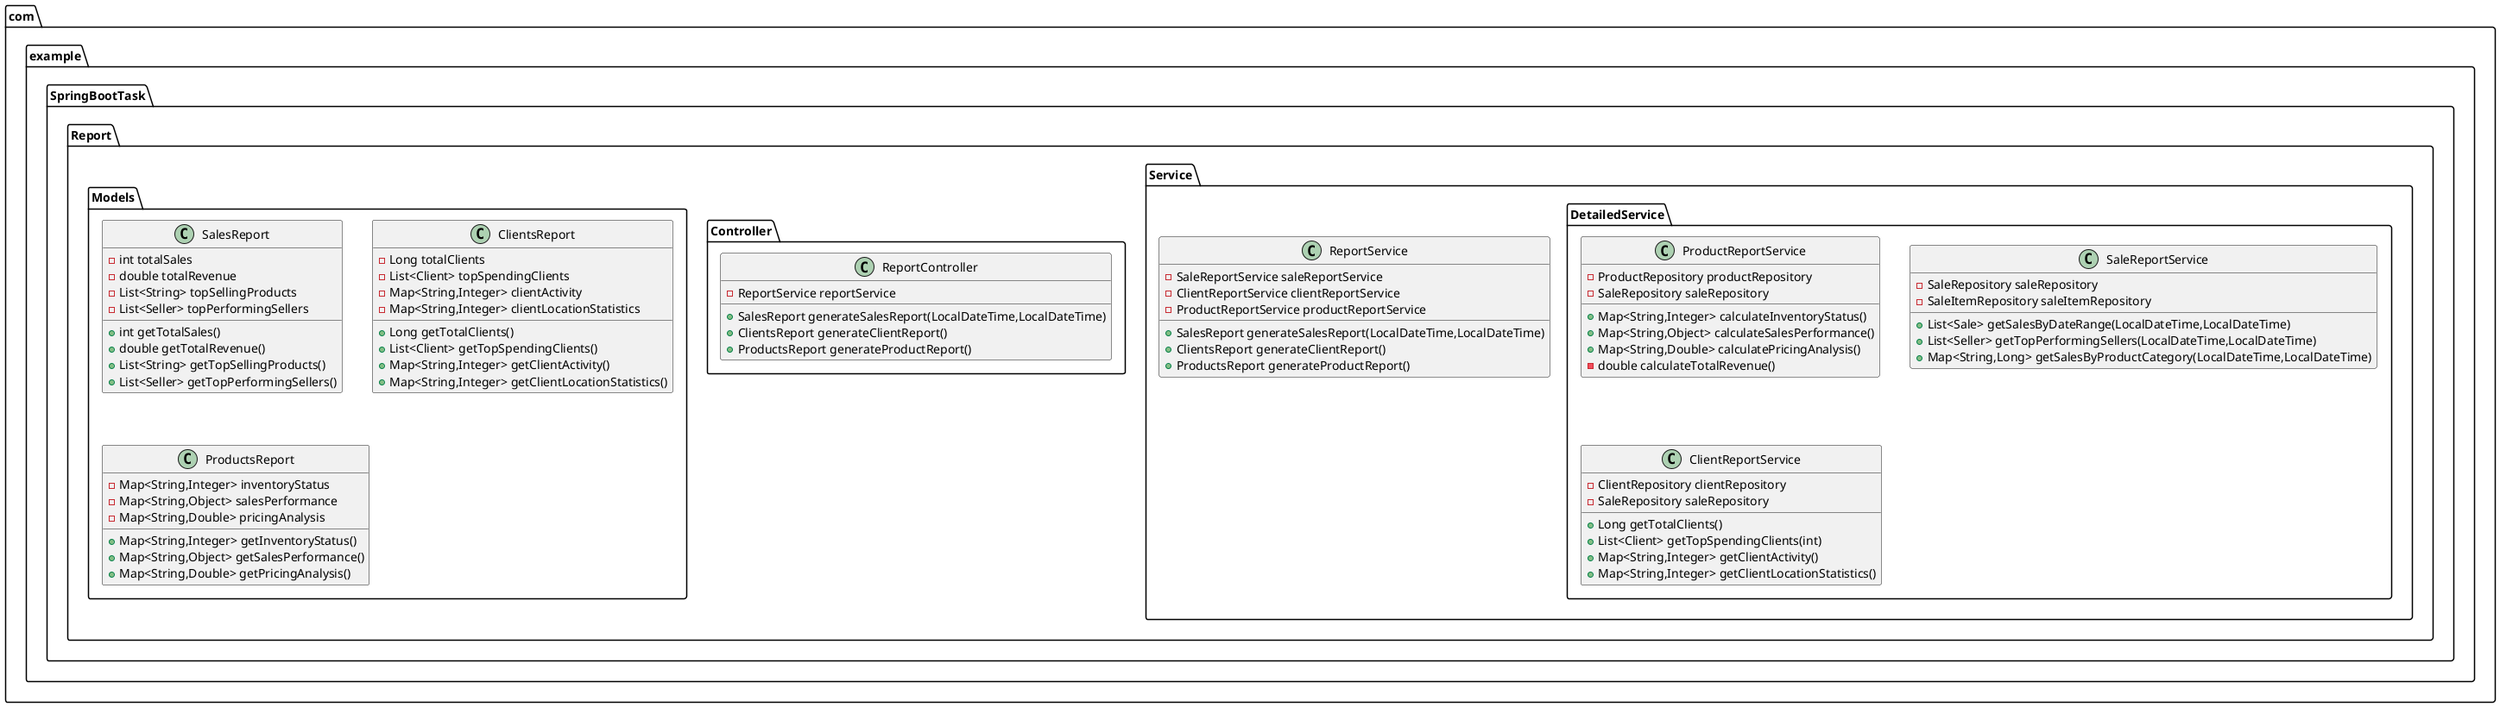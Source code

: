 @startuml
class com.example.SpringBootTask.Report.Service.DetailedService.ProductReportService {
- ProductRepository productRepository
- SaleRepository saleRepository
+ Map<String,Integer> calculateInventoryStatus()
+ Map<String,Object> calculateSalesPerformance()
+ Map<String,Double> calculatePricingAnalysis()
- double calculateTotalRevenue()
}


class com.example.SpringBootTask.Report.Service.DetailedService.SaleReportService {
- SaleRepository saleRepository
- SaleItemRepository saleItemRepository
+ List<Sale> getSalesByDateRange(LocalDateTime,LocalDateTime)
+ List<Seller> getTopPerformingSellers(LocalDateTime,LocalDateTime)
+ Map<String,Long> getSalesByProductCategory(LocalDateTime,LocalDateTime)
}


class com.example.SpringBootTask.Report.Controller.ReportController {
- ReportService reportService
+ SalesReport generateSalesReport(LocalDateTime,LocalDateTime)
+ ClientsReport generateClientReport()
+ ProductsReport generateProductReport()
}


class com.example.SpringBootTask.Report.Models.SalesReport {
- int totalSales
- double totalRevenue
- List<String> topSellingProducts
- List<Seller> topPerformingSellers
+ int getTotalSales()
+ double getTotalRevenue()
+ List<String> getTopSellingProducts()
+ List<Seller> getTopPerformingSellers()
}


class com.example.SpringBootTask.Report.Service.DetailedService.ClientReportService {
- ClientRepository clientRepository
- SaleRepository saleRepository
+ Long getTotalClients()
+ List<Client> getTopSpendingClients(int)
+ Map<String,Integer> getClientActivity()
+ Map<String,Integer> getClientLocationStatistics()
}


class com.example.SpringBootTask.Report.Models.ClientsReport {
- Long totalClients
- List<Client> topSpendingClients
- Map<String,Integer> clientActivity
- Map<String,Integer> clientLocationStatistics
+ Long getTotalClients()
+ List<Client> getTopSpendingClients()
+ Map<String,Integer> getClientActivity()
+ Map<String,Integer> getClientLocationStatistics()
}


class com.example.SpringBootTask.Report.Service.ReportService {
- SaleReportService saleReportService
- ClientReportService clientReportService
- ProductReportService productReportService
+ SalesReport generateSalesReport(LocalDateTime,LocalDateTime)
+ ClientsReport generateClientReport()
+ ProductsReport generateProductReport()
}


class com.example.SpringBootTask.Report.Models.ProductsReport {
- Map<String,Integer> inventoryStatus
- Map<String,Object> salesPerformance
- Map<String,Double> pricingAnalysis
+ Map<String,Integer> getInventoryStatus()
+ Map<String,Object> getSalesPerformance()
+ Map<String,Double> getPricingAnalysis()
}


@enduml